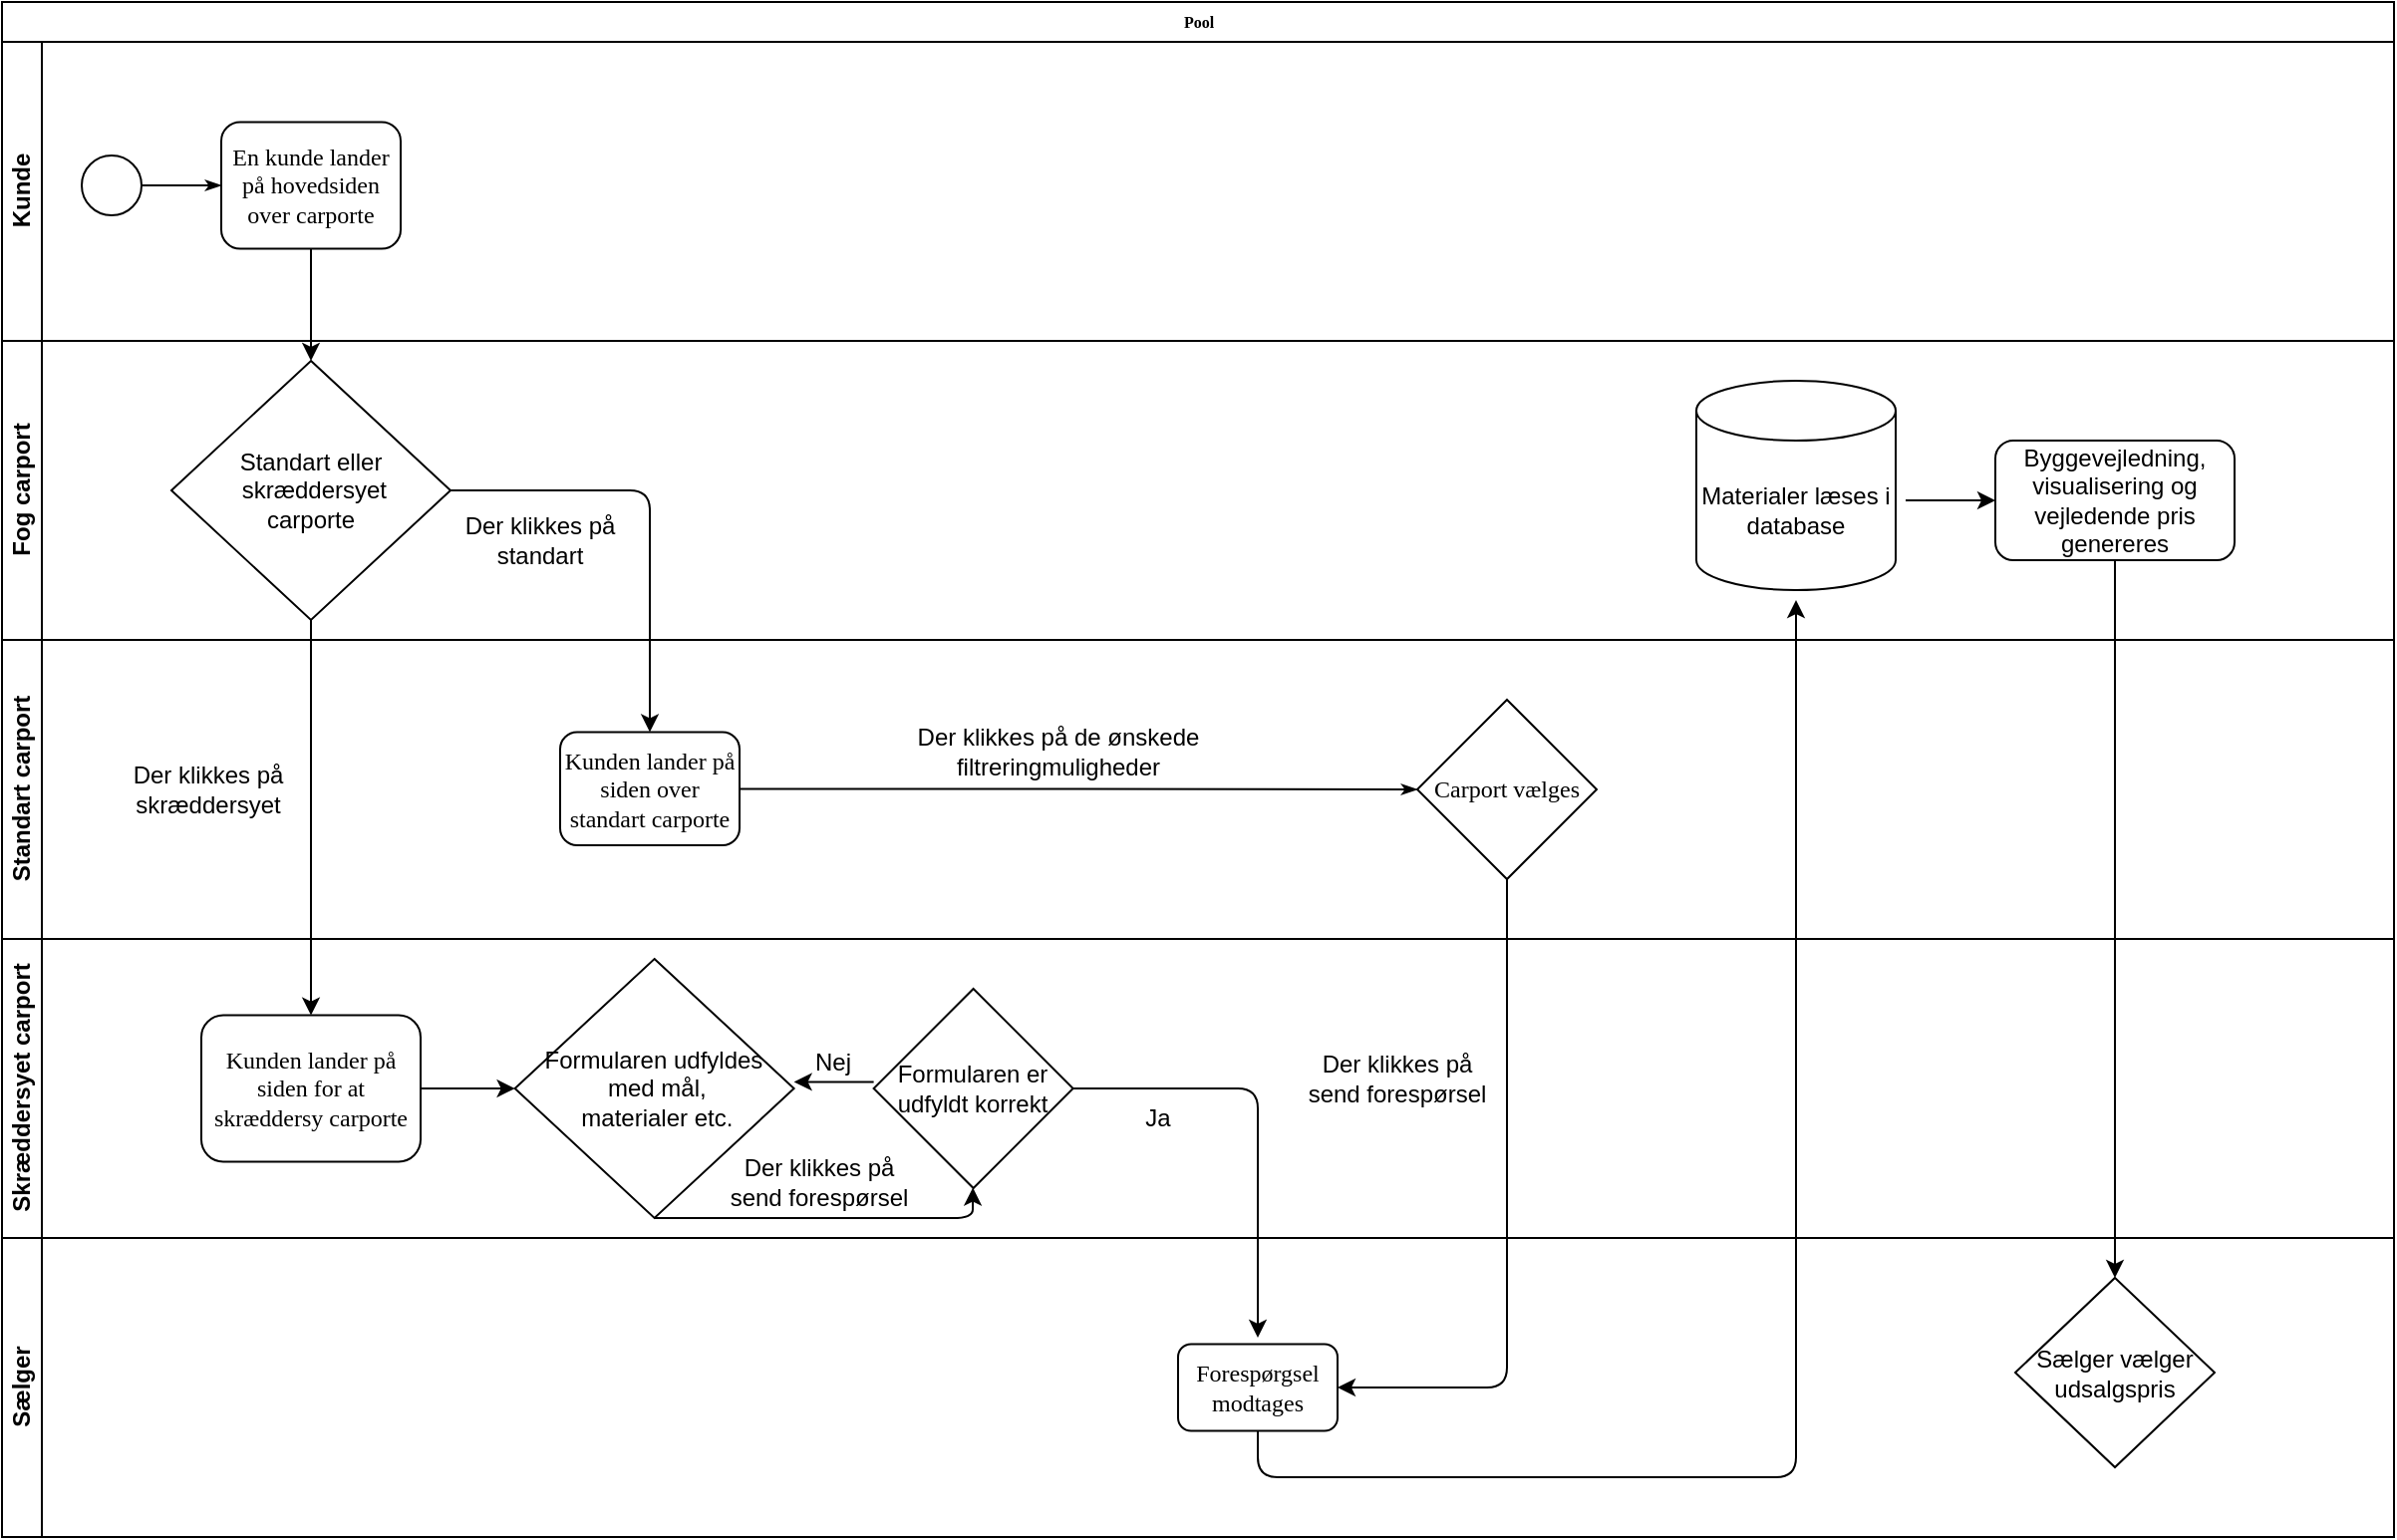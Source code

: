 <mxfile version="14.6.9" type="github"><diagram name="Page-1" id="c7488fd3-1785-93aa-aadb-54a6760d102a"><mxGraphModel dx="1422" dy="715" grid="1" gridSize="10" guides="1" tooltips="1" connect="1" arrows="1" fold="1" page="1" pageScale="1" pageWidth="1100" pageHeight="850" background="#ffffff" math="0" shadow="0"><root><mxCell id="0"/><mxCell id="1" parent="0"/><mxCell id="TK4KHCmlHmji3xtEz4MB-27" value="" style="endArrow=classic;html=1;exitX=1;exitY=0.5;exitDx=0;exitDy=0;" parent="1" source="TK4KHCmlHmji3xtEz4MB-24" edge="1"><mxGeometry width="50" height="50" relative="1" as="geometry"><mxPoint x="550" y="670" as="sourcePoint"/><mxPoint x="800" y="750" as="targetPoint"/><Array as="points"><mxPoint x="800" y="625"/></Array></mxGeometry></mxCell><mxCell id="cRBjWWYuR_NZp4JxylkW-2" value="" style="endArrow=classic;html=1;exitX=0.5;exitY=1;exitDx=0;exitDy=0;" edge="1" parent="1" source="TK4KHCmlHmji3xtEz4MB-11"><mxGeometry width="50" height="50" relative="1" as="geometry"><mxPoint x="830" y="860" as="sourcePoint"/><mxPoint x="1070" y="380" as="targetPoint"/><Array as="points"><mxPoint x="800" y="820"/><mxPoint x="960" y="820"/><mxPoint x="1070" y="820"/></Array></mxGeometry></mxCell><mxCell id="2b4e8129b02d487f-1" value="Pool" style="swimlane;html=1;childLayout=stackLayout;horizontal=1;startSize=20;horizontalStack=0;rounded=0;shadow=0;labelBackgroundColor=none;strokeWidth=1;fontFamily=Verdana;fontSize=8;align=center;" parent="1" vertex="1"><mxGeometry x="170" y="80" width="1200" height="770" as="geometry"/></mxCell><mxCell id="2b4e8129b02d487f-2" value="Kunde" style="swimlane;html=1;startSize=20;horizontal=0;" parent="2b4e8129b02d487f-1" vertex="1"><mxGeometry y="20" width="1200" height="150" as="geometry"><mxRectangle y="20" width="680" height="20" as="alternateBounds"/></mxGeometry></mxCell><mxCell id="2b4e8129b02d487f-18" style="edgeStyle=orthogonalEdgeStyle;rounded=0;html=1;labelBackgroundColor=none;startArrow=none;startFill=0;startSize=5;endArrow=classicThin;endFill=1;endSize=5;jettySize=auto;orthogonalLoop=1;strokeWidth=1;fontFamily=Verdana;fontSize=8" parent="2b4e8129b02d487f-2" source="2b4e8129b02d487f-5" target="2b4e8129b02d487f-6" edge="1"><mxGeometry relative="1" as="geometry"/></mxCell><mxCell id="2b4e8129b02d487f-5" value="" style="ellipse;whiteSpace=wrap;html=1;rounded=0;shadow=0;labelBackgroundColor=none;strokeWidth=1;fontFamily=Verdana;fontSize=8;align=center;" parent="2b4e8129b02d487f-2" vertex="1"><mxGeometry x="40" y="57" width="30" height="30" as="geometry"/></mxCell><mxCell id="2b4e8129b02d487f-6" value="&lt;font style=&quot;font-size: 12px&quot;&gt;En kunde lander på hovedsiden over carporte&lt;/font&gt;" style="rounded=1;whiteSpace=wrap;html=1;shadow=0;labelBackgroundColor=none;strokeWidth=1;fontFamily=Verdana;fontSize=8;align=center;" parent="2b4e8129b02d487f-2" vertex="1"><mxGeometry x="110" y="40.25" width="90" height="63.5" as="geometry"/></mxCell><mxCell id="2b4e8129b02d487f-3" value="Fog carport" style="swimlane;html=1;startSize=20;horizontal=0;" parent="2b4e8129b02d487f-1" vertex="1"><mxGeometry y="170" width="1200" height="150" as="geometry"/></mxCell><mxCell id="TK4KHCmlHmji3xtEz4MB-1" value="Standart eller&lt;br&gt;&amp;nbsp;skræddersyet&lt;br&gt;carporte" style="rhombus;whiteSpace=wrap;html=1;" parent="2b4e8129b02d487f-3" vertex="1"><mxGeometry x="85" y="10" width="140" height="130" as="geometry"/></mxCell><mxCell id="TK4KHCmlHmji3xtEz4MB-7" value="Der klikkes på standart" style="text;html=1;strokeColor=none;fillColor=none;align=center;verticalAlign=middle;whiteSpace=wrap;rounded=0;" parent="2b4e8129b02d487f-3" vertex="1"><mxGeometry x="225" y="90" width="90" height="20" as="geometry"/></mxCell><mxCell id="cRBjWWYuR_NZp4JxylkW-3" value="Materialer læses i database" style="shape=cylinder3;whiteSpace=wrap;html=1;boundedLbl=1;backgroundOutline=1;size=15;" vertex="1" parent="2b4e8129b02d487f-3"><mxGeometry x="850" y="20" width="100" height="105" as="geometry"/></mxCell><mxCell id="cRBjWWYuR_NZp4JxylkW-5" value="Byggevejledning, visualisering og vejledende pris genereres" style="rounded=1;whiteSpace=wrap;html=1;" vertex="1" parent="2b4e8129b02d487f-3"><mxGeometry x="1000" y="50" width="120" height="60" as="geometry"/></mxCell><mxCell id="cRBjWWYuR_NZp4JxylkW-7" value="" style="endArrow=classic;html=1;entryX=0;entryY=0.5;entryDx=0;entryDy=0;" edge="1" parent="2b4e8129b02d487f-3" target="cRBjWWYuR_NZp4JxylkW-5"><mxGeometry width="50" height="50" relative="1" as="geometry"><mxPoint x="955" y="80" as="sourcePoint"/><mxPoint x="1010" y="60" as="targetPoint"/></mxGeometry></mxCell><mxCell id="TK4KHCmlHmji3xtEz4MB-6" value="" style="endArrow=classic;html=1;entryX=0.5;entryY=0;entryDx=0;entryDy=0;exitX=1;exitY=0.5;exitDx=0;exitDy=0;" parent="2b4e8129b02d487f-1" source="TK4KHCmlHmji3xtEz4MB-1" target="2b4e8129b02d487f-14" edge="1"><mxGeometry width="50" height="50" relative="1" as="geometry"><mxPoint x="150" y="320" as="sourcePoint"/><mxPoint x="360" y="330" as="targetPoint"/><Array as="points"><mxPoint x="325" y="245"/></Array></mxGeometry></mxCell><mxCell id="cRBjWWYuR_NZp4JxylkW-1" value="" style="endArrow=classic;html=1;exitX=0.5;exitY=1;exitDx=0;exitDy=0;entryX=0.5;entryY=0;entryDx=0;entryDy=0;" edge="1" parent="2b4e8129b02d487f-1" source="2b4e8129b02d487f-6" target="TK4KHCmlHmji3xtEz4MB-1"><mxGeometry width="50" height="50" relative="1" as="geometry"><mxPoint x="150" y="180" as="sourcePoint"/><mxPoint x="200" y="130" as="targetPoint"/></mxGeometry></mxCell><mxCell id="2b4e8129b02d487f-4" value="Standart&amp;nbsp;carport" style="swimlane;html=1;startSize=20;horizontal=0;" parent="2b4e8129b02d487f-1" vertex="1"><mxGeometry y="320" width="1200" height="150" as="geometry"><mxRectangle y="320" width="1200" height="20" as="alternateBounds"/></mxGeometry></mxCell><mxCell id="2b4e8129b02d487f-14" value="&lt;font style=&quot;font-size: 12px&quot;&gt;Kunden lander på siden over standart carporte&lt;/font&gt;" style="rounded=1;whiteSpace=wrap;html=1;shadow=0;labelBackgroundColor=none;strokeWidth=1;fontFamily=Verdana;fontSize=8;align=center;" parent="2b4e8129b02d487f-4" vertex="1"><mxGeometry x="280" y="46.25" width="90" height="56.75" as="geometry"/></mxCell><mxCell id="TK4KHCmlHmji3xtEz4MB-10" value="Der klikkes på skræddersyet" style="text;html=1;strokeColor=none;fillColor=none;align=center;verticalAlign=middle;whiteSpace=wrap;rounded=0;rotation=0;" parent="2b4e8129b02d487f-4" vertex="1"><mxGeometry x="60" y="70" width="87.31" height="9.25" as="geometry"/></mxCell><mxCell id="2b4e8129b02d487f-15" value="&lt;font style=&quot;font-size: 12px&quot;&gt;Carport vælges&lt;/font&gt;" style="strokeWidth=1;html=1;shape=mxgraph.flowchart.decision;whiteSpace=wrap;rounded=1;shadow=0;labelBackgroundColor=none;fontFamily=Verdana;fontSize=8;align=center;" parent="2b4e8129b02d487f-4" vertex="1"><mxGeometry x="710" y="30" width="90" height="90" as="geometry"/></mxCell><mxCell id="2b4e8129b02d487f-28" style="edgeStyle=orthogonalEdgeStyle;rounded=0;html=1;labelBackgroundColor=none;startArrow=none;startFill=0;startSize=5;endArrow=classicThin;endFill=1;endSize=5;jettySize=auto;orthogonalLoop=1;strokeWidth=1;fontFamily=Verdana;fontSize=8;" parent="2b4e8129b02d487f-4" source="2b4e8129b02d487f-14" target="2b4e8129b02d487f-15" edge="1"><mxGeometry relative="1" as="geometry"/></mxCell><mxCell id="TK4KHCmlHmji3xtEz4MB-15" value="Der klikkes på de ønskede filtreringmuligheder" style="text;html=1;strokeColor=none;fillColor=none;align=center;verticalAlign=middle;whiteSpace=wrap;rounded=0;" parent="2b4e8129b02d487f-4" vertex="1"><mxGeometry x="450" y="46.25" width="160" height="20" as="geometry"/></mxCell><mxCell id="TK4KHCmlHmji3xtEz4MB-21" value="" style="endArrow=classic;html=1;exitX=0.5;exitY=1;exitDx=0;exitDy=0;entryX=0.5;entryY=0;entryDx=0;entryDy=0;" parent="2b4e8129b02d487f-1" source="TK4KHCmlHmji3xtEz4MB-1" target="TK4KHCmlHmji3xtEz4MB-16" edge="1"><mxGeometry width="50" height="50" relative="1" as="geometry"><mxPoint x="220" y="320" as="sourcePoint"/><mxPoint x="270" y="270" as="targetPoint"/></mxGeometry></mxCell><mxCell id="TK4KHCmlHmji3xtEz4MB-5" value="Skræddersyet carport" style="swimlane;html=1;startSize=20;horizontal=0;" parent="2b4e8129b02d487f-1" vertex="1"><mxGeometry y="470" width="1200" height="150" as="geometry"/></mxCell><mxCell id="TK4KHCmlHmji3xtEz4MB-8" value="Formularen udfyldes&lt;br&gt;&amp;nbsp;med mål,&lt;br&gt;&amp;nbsp;materialer etc." style="rhombus;whiteSpace=wrap;html=1;" parent="TK4KHCmlHmji3xtEz4MB-5" vertex="1"><mxGeometry x="257.31" y="10" width="140" height="130" as="geometry"/></mxCell><mxCell id="TK4KHCmlHmji3xtEz4MB-16" value="&lt;font style=&quot;font-size: 12px&quot;&gt;Kunden lander på siden for at skræddersy carporte&lt;/font&gt;" style="rounded=1;whiteSpace=wrap;html=1;shadow=0;labelBackgroundColor=none;strokeWidth=1;fontFamily=Verdana;fontSize=8;align=center;" parent="TK4KHCmlHmji3xtEz4MB-5" vertex="1"><mxGeometry x="100" y="38.31" width="110" height="73.38" as="geometry"/></mxCell><mxCell id="TK4KHCmlHmji3xtEz4MB-17" value="" style="endArrow=classic;html=1;exitX=1;exitY=0.5;exitDx=0;exitDy=0;entryX=0;entryY=0.5;entryDx=0;entryDy=0;" parent="TK4KHCmlHmji3xtEz4MB-5" source="TK4KHCmlHmji3xtEz4MB-16" target="TK4KHCmlHmji3xtEz4MB-8" edge="1"><mxGeometry width="50" height="50" relative="1" as="geometry"><mxPoint x="260" y="10" as="sourcePoint"/><mxPoint x="310" y="-40" as="targetPoint"/></mxGeometry></mxCell><mxCell id="TK4KHCmlHmji3xtEz4MB-29" value="Nej" style="text;html=1;strokeColor=none;fillColor=none;align=center;verticalAlign=middle;whiteSpace=wrap;rounded=0;" parent="TK4KHCmlHmji3xtEz4MB-5" vertex="1"><mxGeometry x="397.31" y="51.69" width="40" height="20" as="geometry"/></mxCell><mxCell id="TK4KHCmlHmji3xtEz4MB-30" value="Der klikkes på send forespørsel" style="text;html=1;strokeColor=none;fillColor=none;align=center;verticalAlign=middle;whiteSpace=wrap;rounded=0;" parent="TK4KHCmlHmji3xtEz4MB-5" vertex="1"><mxGeometry x="650" y="60.0" width="100" height="20" as="geometry"/></mxCell><mxCell id="TK4KHCmlHmji3xtEz4MB-24" value="Formularen er udfyldt korrekt" style="rhombus;whiteSpace=wrap;html=1;" parent="TK4KHCmlHmji3xtEz4MB-5" vertex="1"><mxGeometry x="437.31" y="25" width="100" height="100" as="geometry"/></mxCell><mxCell id="TK4KHCmlHmji3xtEz4MB-14" value="" style="endArrow=classic;html=1;exitX=0.5;exitY=1;exitDx=0;exitDy=0;" parent="TK4KHCmlHmji3xtEz4MB-5" source="TK4KHCmlHmji3xtEz4MB-8" target="TK4KHCmlHmji3xtEz4MB-24" edge="1"><mxGeometry width="50" height="50" relative="1" as="geometry"><mxPoint x="260" y="70" as="sourcePoint"/><mxPoint x="370" y="225" as="targetPoint"/><Array as="points"><mxPoint x="487" y="140"/></Array></mxGeometry></mxCell><mxCell id="TK4KHCmlHmji3xtEz4MB-23" value="Der klikkes på send forespørsel" style="text;html=1;strokeColor=none;fillColor=none;align=center;verticalAlign=middle;whiteSpace=wrap;rounded=0;" parent="TK4KHCmlHmji3xtEz4MB-5" vertex="1"><mxGeometry x="360" y="111.69" width="100" height="20" as="geometry"/></mxCell><mxCell id="TK4KHCmlHmji3xtEz4MB-34" value="" style="endArrow=classic;html=1;entryX=0;entryY=1;entryDx=0;entryDy=0;exitX=1;exitY=1;exitDx=0;exitDy=0;" parent="TK4KHCmlHmji3xtEz4MB-5" source="TK4KHCmlHmji3xtEz4MB-29" target="TK4KHCmlHmji3xtEz4MB-29" edge="1"><mxGeometry width="50" height="50" relative="1" as="geometry"><mxPoint x="430" y="230" as="sourcePoint"/><mxPoint x="480" y="180" as="targetPoint"/></mxGeometry></mxCell><mxCell id="TK4KHCmlHmji3xtEz4MB-28" value="Ja" style="text;html=1;strokeColor=none;fillColor=none;align=center;verticalAlign=middle;whiteSpace=wrap;rounded=0;" parent="TK4KHCmlHmji3xtEz4MB-5" vertex="1"><mxGeometry x="560" y="80" width="40" height="20" as="geometry"/></mxCell><mxCell id="TK4KHCmlHmji3xtEz4MB-18" value="" style="endArrow=classic;html=1;exitX=0.5;exitY=1;exitDx=0;exitDy=0;exitPerimeter=0;entryX=1;entryY=0.5;entryDx=0;entryDy=0;" parent="2b4e8129b02d487f-1" source="2b4e8129b02d487f-15" target="TK4KHCmlHmji3xtEz4MB-11" edge="1"><mxGeometry width="50" height="50" relative="1" as="geometry"><mxPoint x="610" y="449.62" as="sourcePoint"/><mxPoint x="755" y="695" as="targetPoint"/><Array as="points"><mxPoint x="755" y="695"/></Array></mxGeometry></mxCell><mxCell id="cRBjWWYuR_NZp4JxylkW-8" value="" style="endArrow=classic;html=1;exitX=0.5;exitY=1;exitDx=0;exitDy=0;entryX=0.5;entryY=0;entryDx=0;entryDy=0;" edge="1" parent="2b4e8129b02d487f-1" source="cRBjWWYuR_NZp4JxylkW-5" target="cRBjWWYuR_NZp4JxylkW-9"><mxGeometry width="50" height="50" relative="1" as="geometry"><mxPoint x="1060" y="340" as="sourcePoint"/><mxPoint x="1060" y="630" as="targetPoint"/></mxGeometry></mxCell><mxCell id="TK4KHCmlHmji3xtEz4MB-4" value="Sælger" style="swimlane;html=1;startSize=20;horizontal=0;" parent="2b4e8129b02d487f-1" vertex="1"><mxGeometry y="620" width="1200" height="150" as="geometry"/></mxCell><mxCell id="TK4KHCmlHmji3xtEz4MB-11" value="&lt;font style=&quot;font-size: 12px&quot;&gt;Forespørgsel modtages&lt;/font&gt;" style="rounded=1;whiteSpace=wrap;html=1;shadow=0;labelBackgroundColor=none;strokeWidth=1;fontFamily=Verdana;fontSize=8;align=center;" parent="TK4KHCmlHmji3xtEz4MB-4" vertex="1"><mxGeometry x="590" y="53.25" width="80" height="43.5" as="geometry"/></mxCell><mxCell id="cRBjWWYuR_NZp4JxylkW-9" value="Sælger vælger udsalgspris" style="rhombus;whiteSpace=wrap;html=1;" vertex="1" parent="TK4KHCmlHmji3xtEz4MB-4"><mxGeometry x="1010" y="20" width="100" height="95" as="geometry"/></mxCell></root></mxGraphModel></diagram></mxfile>